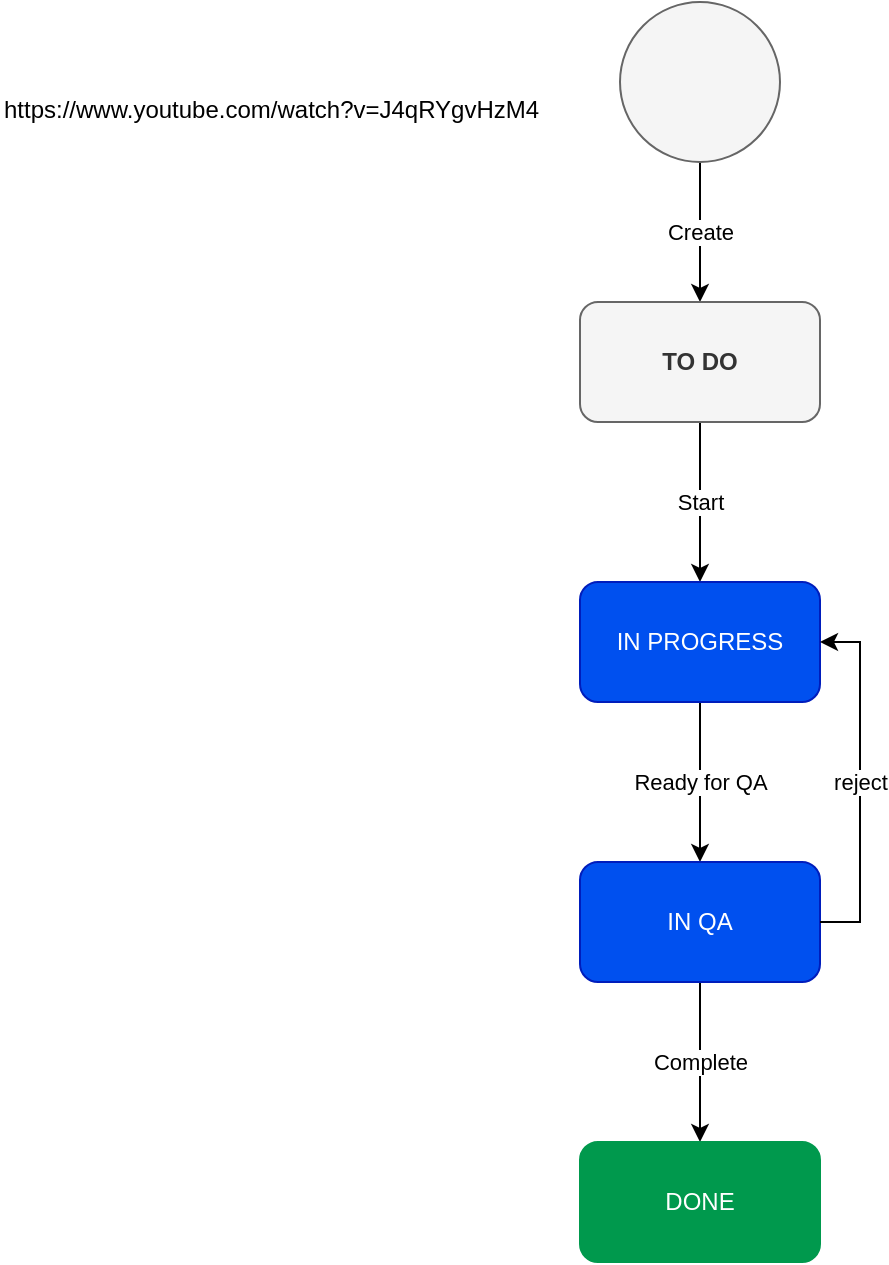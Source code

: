 <mxfile version="17.2.4" type="github" pages="2">
  <diagram id="4rfmR-maDiOqtv5PfEjz" name="Page-1">
    <mxGraphModel dx="2370" dy="1287" grid="1" gridSize="10" guides="1" tooltips="1" connect="1" arrows="1" fold="1" page="1" pageScale="1" pageWidth="850" pageHeight="1100" math="0" shadow="0">
      <root>
        <mxCell id="0" />
        <mxCell id="1" parent="0" />
        <object label="&lt;font color=&quot;#000000&quot;&gt;Create&lt;/font&gt;" component="transition" type="create" id="YrOgD01m61sKEJDhOxur-11">
          <mxCell style="edgeStyle=orthogonalEdgeStyle;rounded=0;orthogonalLoop=1;jettySize=auto;html=1;fontColor=#FFFFFF;" parent="1" source="YrOgD01m61sKEJDhOxur-1" target="YrOgD01m61sKEJDhOxur-2" edge="1">
            <mxGeometry relative="1" as="geometry">
              <Array as="points">
                <mxPoint x="420" y="140" />
                <mxPoint x="420" y="140" />
              </Array>
            </mxGeometry>
          </mxCell>
        </object>
        <mxCell id="YrOgD01m61sKEJDhOxur-1" value="" style="ellipse;whiteSpace=wrap;html=1;aspect=fixed;fillColor=#f5f5f5;fontColor=#333333;strokeColor=#666666;" parent="1" vertex="1">
          <mxGeometry x="380" y="20" width="80" height="80" as="geometry" />
        </mxCell>
        <mxCell id="YrOgD01m61sKEJDhOxur-4" value="Start" style="edgeStyle=orthogonalEdgeStyle;rounded=0;orthogonalLoop=1;jettySize=auto;html=1;" parent="1" source="YrOgD01m61sKEJDhOxur-2" target="YrOgD01m61sKEJDhOxur-3" edge="1">
          <mxGeometry relative="1" as="geometry" />
        </mxCell>
        <mxCell id="YrOgD01m61sKEJDhOxur-2" value="&lt;b&gt;TO DO&lt;/b&gt;" style="rounded=1;whiteSpace=wrap;html=1;fillColor=#f5f5f5;fontColor=#333333;strokeColor=#666666;" parent="1" vertex="1">
          <mxGeometry x="360" y="170" width="120" height="60" as="geometry" />
        </mxCell>
        <mxCell id="YrOgD01m61sKEJDhOxur-6" value="Ready for QA" style="edgeStyle=orthogonalEdgeStyle;rounded=0;orthogonalLoop=1;jettySize=auto;html=1;" parent="1" source="YrOgD01m61sKEJDhOxur-3" target="YrOgD01m61sKEJDhOxur-5" edge="1">
          <mxGeometry relative="1" as="geometry" />
        </mxCell>
        <mxCell id="YrOgD01m61sKEJDhOxur-3" value="IN PROGRESS" style="rounded=1;whiteSpace=wrap;html=1;fillColor=#0050ef;fontColor=#ffffff;strokeColor=#001DBC;" parent="1" vertex="1">
          <mxGeometry x="360" y="310" width="120" height="60" as="geometry" />
        </mxCell>
        <mxCell id="YrOgD01m61sKEJDhOxur-8" value="Complete" style="edgeStyle=orthogonalEdgeStyle;rounded=0;orthogonalLoop=1;jettySize=auto;html=1;" parent="1" source="YrOgD01m61sKEJDhOxur-5" target="YrOgD01m61sKEJDhOxur-7" edge="1">
          <mxGeometry relative="1" as="geometry" />
        </mxCell>
        <mxCell id="YrOgD01m61sKEJDhOxur-5" value="IN QA" style="rounded=1;whiteSpace=wrap;html=1;fillColor=#0050ef;fontColor=#ffffff;strokeColor=#001DBC;" parent="1" vertex="1">
          <mxGeometry x="360" y="450" width="120" height="60" as="geometry" />
        </mxCell>
        <mxCell id="YrOgD01m61sKEJDhOxur-10" value="reject" style="edgeStyle=orthogonalEdgeStyle;rounded=0;orthogonalLoop=1;jettySize=auto;html=1;exitX=1;exitY=0.5;exitDx=0;exitDy=0;entryX=1;entryY=0.5;entryDx=0;entryDy=0;" parent="1" source="YrOgD01m61sKEJDhOxur-5" target="YrOgD01m61sKEJDhOxur-3" edge="1">
          <mxGeometry relative="1" as="geometry">
            <mxPoint x="550" y="340" as="targetPoint" />
          </mxGeometry>
        </mxCell>
        <mxCell id="YrOgD01m61sKEJDhOxur-7" value="&lt;font color=&quot;#ffffff&quot;&gt;DONE&lt;/font&gt;" style="rounded=1;whiteSpace=wrap;html=1;fillColor=#00994D;strokeColor=#00994D;" parent="1" vertex="1">
          <mxGeometry x="360" y="590" width="120" height="60" as="geometry" />
        </mxCell>
        <UserObject label="https://www.youtube.com/watch?v=J4qRYgvHzM4" link="https://www.youtube.com/watch?v=J4qRYgvHzM4" id="4GDL2C0KiZRV_4dWTIUt-2">
          <mxCell style="text;whiteSpace=wrap;html=1;" vertex="1" parent="1">
            <mxGeometry x="70" y="60" width="290" height="30" as="geometry" />
          </mxCell>
        </UserObject>
      </root>
    </mxGraphModel>
  </diagram>
  <diagram id="oOZ5jgcxlYr5JpWlIjSU" name="User Story Workflow">
    <mxGraphModel dx="3280" dy="858" grid="1" gridSize="10" guides="1" tooltips="1" connect="1" arrows="1" fold="1" page="1" pageScale="1" pageWidth="850" pageHeight="1100" math="0" shadow="0">
      <root>
        <mxCell id="0" />
        <mxCell id="1" parent="0" />
        <mxCell id="fFH4fcUgRMyiKCvhTr1o-24" value="Created" style="edgeStyle=orthogonalEdgeStyle;rounded=0;orthogonalLoop=1;jettySize=auto;html=1;" edge="1" parent="1" source="fFH4fcUgRMyiKCvhTr1o-2" target="fFH4fcUgRMyiKCvhTr1o-4">
          <mxGeometry relative="1" as="geometry" />
        </mxCell>
        <mxCell id="fFH4fcUgRMyiKCvhTr1o-2" value="" style="ellipse;whiteSpace=wrap;html=1;aspect=fixed;fillColor=#f5f5f5;fontColor=#333333;strokeColor=#666666;" vertex="1" parent="1">
          <mxGeometry x="-1010" y="120" width="80" height="80" as="geometry" />
        </mxCell>
        <mxCell id="fFH4fcUgRMyiKCvhTr1o-3" value="Start work" style="edgeStyle=orthogonalEdgeStyle;rounded=0;orthogonalLoop=1;jettySize=auto;html=1;" edge="1" parent="1" source="fFH4fcUgRMyiKCvhTr1o-4" target="fFH4fcUgRMyiKCvhTr1o-6">
          <mxGeometry relative="1" as="geometry" />
        </mxCell>
        <mxCell id="fFH4fcUgRMyiKCvhTr1o-23" style="edgeStyle=orthogonalEdgeStyle;rounded=0;orthogonalLoop=1;jettySize=auto;html=1;exitX=0.5;exitY=1;exitDx=0;exitDy=0;entryX=0;entryY=0.75;entryDx=0;entryDy=0;" edge="1" parent="1" source="fFH4fcUgRMyiKCvhTr1o-4" target="fFH4fcUgRMyiKCvhTr1o-14">
          <mxGeometry relative="1" as="geometry" />
        </mxCell>
        <mxCell id="fFH4fcUgRMyiKCvhTr1o-4" value="&lt;b&gt;OPEN&lt;/b&gt;" style="rounded=1;whiteSpace=wrap;html=1;fillColor=#0050ef;fontColor=#ffffff;strokeColor=#001DBC;" vertex="1" parent="1">
          <mxGeometry x="-800" y="150" width="120" height="60" as="geometry" />
        </mxCell>
        <mxCell id="fFH4fcUgRMyiKCvhTr1o-5" value="Send to Review" style="edgeStyle=orthogonalEdgeStyle;rounded=0;orthogonalLoop=1;jettySize=auto;html=1;" edge="1" parent="1" source="fFH4fcUgRMyiKCvhTr1o-6" target="fFH4fcUgRMyiKCvhTr1o-8">
          <mxGeometry relative="1" as="geometry" />
        </mxCell>
        <mxCell id="fFH4fcUgRMyiKCvhTr1o-20" style="edgeStyle=orthogonalEdgeStyle;rounded=0;orthogonalLoop=1;jettySize=auto;html=1;exitX=0.5;exitY=1;exitDx=0;exitDy=0;entryX=0;entryY=0.5;entryDx=0;entryDy=0;" edge="1" parent="1" source="fFH4fcUgRMyiKCvhTr1o-6" target="fFH4fcUgRMyiKCvhTr1o-14">
          <mxGeometry relative="1" as="geometry" />
        </mxCell>
        <mxCell id="fFH4fcUgRMyiKCvhTr1o-6" value="IN PROGRESS" style="rounded=1;whiteSpace=wrap;html=1;fillColor=#f9f7ed;strokeColor=#FF9933;" vertex="1" parent="1">
          <mxGeometry x="-565" y="150" width="120" height="60" as="geometry" />
        </mxCell>
        <mxCell id="fFH4fcUgRMyiKCvhTr1o-13" value="" style="edgeStyle=orthogonalEdgeStyle;rounded=0;orthogonalLoop=1;jettySize=auto;html=1;" edge="1" parent="1" source="fFH4fcUgRMyiKCvhTr1o-8" target="fFH4fcUgRMyiKCvhTr1o-11">
          <mxGeometry relative="1" as="geometry" />
        </mxCell>
        <mxCell id="fFH4fcUgRMyiKCvhTr1o-19" style="edgeStyle=orthogonalEdgeStyle;rounded=0;orthogonalLoop=1;jettySize=auto;html=1;exitX=0.5;exitY=0;exitDx=0;exitDy=0;entryX=0.25;entryY=0;entryDx=0;entryDy=0;" edge="1" parent="1" source="fFH4fcUgRMyiKCvhTr1o-8" target="fFH4fcUgRMyiKCvhTr1o-6">
          <mxGeometry relative="1" as="geometry" />
        </mxCell>
        <mxCell id="fFH4fcUgRMyiKCvhTr1o-22" style="edgeStyle=orthogonalEdgeStyle;rounded=0;orthogonalLoop=1;jettySize=auto;html=1;exitX=0.5;exitY=1;exitDx=0;exitDy=0;entryX=0;entryY=0.5;entryDx=0;entryDy=0;" edge="1" parent="1" source="fFH4fcUgRMyiKCvhTr1o-8" target="fFH4fcUgRMyiKCvhTr1o-14">
          <mxGeometry relative="1" as="geometry" />
        </mxCell>
        <mxCell id="fFH4fcUgRMyiKCvhTr1o-8" value="IN REVIEW" style="rounded=1;whiteSpace=wrap;html=1;fillColor=#f9f7ed;fontColor=default;strokeColor=#FF9933;" vertex="1" parent="1">
          <mxGeometry x="-180" y="150" width="120" height="60" as="geometry" />
        </mxCell>
        <mxCell id="fFH4fcUgRMyiKCvhTr1o-12" value="" style="edgeStyle=orthogonalEdgeStyle;rounded=0;orthogonalLoop=1;jettySize=auto;html=1;" edge="1" parent="1" source="fFH4fcUgRMyiKCvhTr1o-11" target="fFH4fcUgRMyiKCvhTr1o-10">
          <mxGeometry relative="1" as="geometry" />
        </mxCell>
        <mxCell id="fFH4fcUgRMyiKCvhTr1o-17" style="edgeStyle=orthogonalEdgeStyle;rounded=0;orthogonalLoop=1;jettySize=auto;html=1;exitX=0.5;exitY=0;exitDx=0;exitDy=0;entryX=0.5;entryY=0;entryDx=0;entryDy=0;" edge="1" parent="1" source="fFH4fcUgRMyiKCvhTr1o-10" target="fFH4fcUgRMyiKCvhTr1o-11">
          <mxGeometry relative="1" as="geometry" />
        </mxCell>
        <mxCell id="fFH4fcUgRMyiKCvhTr1o-10" value="&lt;font color=&quot;#ffffff&quot;&gt;DONE&lt;/font&gt;" style="rounded=1;whiteSpace=wrap;html=1;fillColor=#00994D;strokeColor=#00994D;" vertex="1" parent="1">
          <mxGeometry x="530" y="150" width="120" height="60" as="geometry" />
        </mxCell>
        <mxCell id="fFH4fcUgRMyiKCvhTr1o-16" style="edgeStyle=orthogonalEdgeStyle;rounded=0;orthogonalLoop=1;jettySize=auto;html=1;exitX=0.5;exitY=1;exitDx=0;exitDy=0;entryX=0;entryY=0.5;entryDx=0;entryDy=0;" edge="1" parent="1" source="fFH4fcUgRMyiKCvhTr1o-11" target="fFH4fcUgRMyiKCvhTr1o-14">
          <mxGeometry relative="1" as="geometry" />
        </mxCell>
        <mxCell id="fFH4fcUgRMyiKCvhTr1o-18" style="edgeStyle=orthogonalEdgeStyle;rounded=0;orthogonalLoop=1;jettySize=auto;html=1;exitX=0.25;exitY=0;exitDx=0;exitDy=0;entryX=0.75;entryY=0;entryDx=0;entryDy=0;" edge="1" parent="1" source="fFH4fcUgRMyiKCvhTr1o-11" target="fFH4fcUgRMyiKCvhTr1o-6">
          <mxGeometry relative="1" as="geometry" />
        </mxCell>
        <mxCell id="fFH4fcUgRMyiKCvhTr1o-11" value="IN ACCEPTANCE" style="whiteSpace=wrap;html=1;fillColor=#f9f7ed;strokeColor=#FF9933;rounded=1;fontColor=default;" vertex="1" parent="1">
          <mxGeometry x="140" y="150" width="120" height="60" as="geometry" />
        </mxCell>
        <mxCell id="fFH4fcUgRMyiKCvhTr1o-14" value="&lt;font color=&quot;#ffffff&quot;&gt;CANCELED&lt;/font&gt;" style="rounded=1;whiteSpace=wrap;html=1;fillColor=#00994D;strokeColor=#00994D;" vertex="1" parent="1">
          <mxGeometry x="410" y="320" width="120" height="60" as="geometry" />
        </mxCell>
        <mxCell id="IMvWghc17UXXBQlJM81Z-3" value="" style="group" vertex="1" connectable="0" parent="1">
          <mxGeometry x="-760" y="10" width="80" height="110" as="geometry" />
        </mxCell>
        <mxCell id="IMvWghc17UXXBQlJM81Z-1" value="Story&lt;span style=&quot;white-space: pre&quot;&gt;	&lt;/span&gt;&amp;nbsp; &amp;nbsp;5&lt;br&gt;Story&amp;nbsp; &amp;nbsp; &amp;nbsp; &amp;nbsp; &amp;nbsp; 2&lt;br&gt;&lt;br&gt;Story&amp;nbsp; &amp;nbsp; &amp;nbsp; &amp;nbsp; &amp;nbsp; 3&lt;br&gt;&lt;br&gt;" style="shape=internalStorage;whiteSpace=wrap;html=1;backgroundOutline=1;strokeColor=#FF9933;flipH=1;align=left;" vertex="1" parent="IMvWghc17UXXBQlJM81Z-3">
          <mxGeometry y="30" width="80" height="80" as="geometry" />
        </mxCell>
        <mxCell id="IMvWghc17UXXBQlJM81Z-2" value="backlog" style="text;html=1;strokeColor=none;fillColor=none;align=center;verticalAlign=middle;whiteSpace=wrap;rounded=0;" vertex="1" parent="IMvWghc17UXXBQlJM81Z-3">
          <mxGeometry x="10" width="60" height="30" as="geometry" />
        </mxCell>
        <mxCell id="IMvWghc17UXXBQlJM81Z-4" value="&lt;h3&gt;Workflow Trigger&lt;/h3&gt;&lt;p&gt;Assigning an &lt;br&gt;item to an iteration&lt;/p&gt;" style="text;html=1;strokeColor=none;fillColor=none;spacing=5;spacingTop=-20;whiteSpace=wrap;overflow=hidden;rounded=0;" vertex="1" parent="1">
          <mxGeometry x="-1030" y="220" width="130" height="120" as="geometry" />
        </mxCell>
        <mxCell id="IMvWghc17UXXBQlJM81Z-8" value="Stories contain&amp;nbsp;Stories contain &lt;code&gt;items&lt;/code&gt;" style="text;html=1;strokeColor=none;fillColor=none;align=center;verticalAlign=middle;whiteSpace=wrap;rounded=0;labelBorderColor=#D5E8D4;" vertex="1" parent="1">
          <mxGeometry x="-1000" y="40" width="140" height="40" as="geometry" />
        </mxCell>
        <mxCell id="IMvWghc17UXXBQlJM81Z-6" value="" style="endArrow=none;dashed=1;html=1;dashPattern=1 3;strokeWidth=2;rounded=0;entryX=1.001;entryY=0.128;entryDx=0;entryDy=0;entryPerimeter=0;" edge="1" parent="1" source="IMvWghc17UXXBQlJM81Z-8" target="IMvWghc17UXXBQlJM81Z-1">
          <mxGeometry width="50" height="50" relative="1" as="geometry">
            <mxPoint x="-829" y="50" as="sourcePoint" />
            <mxPoint x="-710" y="100" as="targetPoint" />
          </mxGeometry>
        </mxCell>
        <mxCell id="IMvWghc17UXXBQlJM81Z-9" value="&lt;h3&gt;Release Plan&lt;/h3&gt;&lt;p&gt;Stories are created and distributed before workflows and items are created. Therefore the creation of a story does not trigger the start of a workflow.&lt;/p&gt;" style="text;html=1;strokeColor=none;fillColor=none;spacing=5;spacingTop=-20;whiteSpace=wrap;overflow=hidden;rounded=0;labelBorderColor=#D5E8D4;" vertex="1" parent="1">
          <mxGeometry x="-1570" y="70" width="190" height="120" as="geometry" />
        </mxCell>
      </root>
    </mxGraphModel>
  </diagram>
</mxfile>
